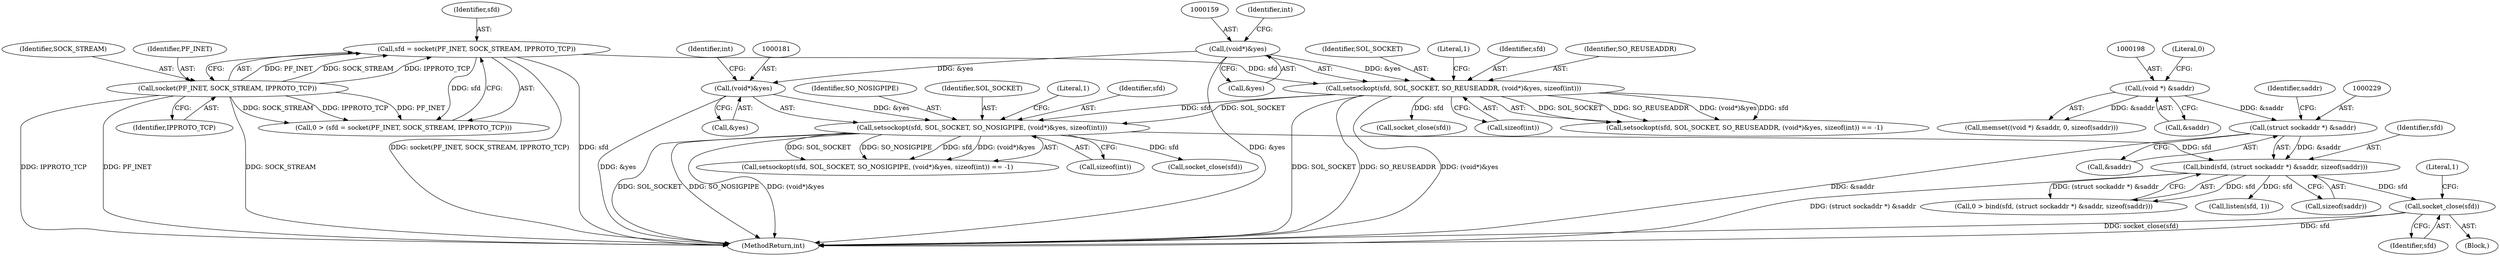digraph "0_libimobiledevice_4397b3376dc4e4cb1c991d0aed61ce6482614196@API" {
"1000237" [label="(Call,socket_close(sfd))"];
"1000226" [label="(Call,bind(sfd, (struct sockaddr *) &saddr, sizeof(saddr)))"];
"1000176" [label="(Call,setsockopt(sfd, SOL_SOCKET, SO_NOSIGPIPE, (void*)&yes, sizeof(int)))"];
"1000154" [label="(Call,setsockopt(sfd, SOL_SOCKET, SO_REUSEADDR, (void*)&yes, sizeof(int)))"];
"1000140" [label="(Call,sfd = socket(PF_INET, SOCK_STREAM, IPPROTO_TCP))"];
"1000142" [label="(Call,socket(PF_INET, SOCK_STREAM, IPPROTO_TCP))"];
"1000158" [label="(Call,(void*)&yes)"];
"1000180" [label="(Call,(void*)&yes)"];
"1000228" [label="(Call,(struct sockaddr *) &saddr)"];
"1000197" [label="(Call,(void *) &saddr)"];
"1000226" [label="(Call,bind(sfd, (struct sockaddr *) &saddr, sizeof(saddr)))"];
"1000184" [label="(Call,sizeof(int))"];
"1000142" [label="(Call,socket(PF_INET, SOCK_STREAM, IPPROTO_TCP))"];
"1000138" [label="(Call,0 > (sfd = socket(PF_INET, SOCK_STREAM, IPPROTO_TCP)))"];
"1000244" [label="(Call,listen(sfd, 1))"];
"1000145" [label="(Identifier,IPPROTO_TCP)"];
"1000182" [label="(Call,&yes)"];
"1000179" [label="(Identifier,SO_NOSIGPIPE)"];
"1000163" [label="(Identifier,int)"];
"1000199" [label="(Call,&saddr)"];
"1000232" [label="(Call,sizeof(saddr))"];
"1000237" [label="(Call,socket_close(sfd))"];
"1000157" [label="(Identifier,SO_REUSEADDR)"];
"1000197" [label="(Call,(void *) &saddr)"];
"1000180" [label="(Call,(void*)&yes)"];
"1000144" [label="(Identifier,SOCK_STREAM)"];
"1000196" [label="(Call,memset((void *) &saddr, 0, sizeof(saddr)))"];
"1000178" [label="(Identifier,SOL_SOCKET)"];
"1000141" [label="(Identifier,sfd)"];
"1000230" [label="(Call,&saddr)"];
"1000191" [label="(Call,socket_close(sfd))"];
"1000176" [label="(Call,setsockopt(sfd, SOL_SOCKET, SO_NOSIGPIPE, (void*)&yes, sizeof(int)))"];
"1000187" [label="(Literal,1)"];
"1000156" [label="(Identifier,SOL_SOCKET)"];
"1000241" [label="(Literal,1)"];
"1000227" [label="(Identifier,sfd)"];
"1000165" [label="(Literal,1)"];
"1000238" [label="(Identifier,sfd)"];
"1000224" [label="(Call,0 > bind(sfd, (struct sockaddr *) &saddr, sizeof(saddr)))"];
"1000175" [label="(Call,setsockopt(sfd, SOL_SOCKET, SO_NOSIGPIPE, (void*)&yes, sizeof(int)) == -1)"];
"1000259" [label="(MethodReturn,int)"];
"1000158" [label="(Call,(void*)&yes)"];
"1000228" [label="(Call,(struct sockaddr *) &saddr)"];
"1000185" [label="(Identifier,int)"];
"1000201" [label="(Literal,0)"];
"1000177" [label="(Identifier,sfd)"];
"1000234" [label="(Block,)"];
"1000233" [label="(Identifier,saddr)"];
"1000155" [label="(Identifier,sfd)"];
"1000169" [label="(Call,socket_close(sfd))"];
"1000154" [label="(Call,setsockopt(sfd, SOL_SOCKET, SO_REUSEADDR, (void*)&yes, sizeof(int)))"];
"1000162" [label="(Call,sizeof(int))"];
"1000143" [label="(Identifier,PF_INET)"];
"1000160" [label="(Call,&yes)"];
"1000153" [label="(Call,setsockopt(sfd, SOL_SOCKET, SO_REUSEADDR, (void*)&yes, sizeof(int)) == -1)"];
"1000140" [label="(Call,sfd = socket(PF_INET, SOCK_STREAM, IPPROTO_TCP))"];
"1000237" -> "1000234"  [label="AST: "];
"1000237" -> "1000238"  [label="CFG: "];
"1000238" -> "1000237"  [label="AST: "];
"1000241" -> "1000237"  [label="CFG: "];
"1000237" -> "1000259"  [label="DDG: socket_close(sfd)"];
"1000237" -> "1000259"  [label="DDG: sfd"];
"1000226" -> "1000237"  [label="DDG: sfd"];
"1000226" -> "1000224"  [label="AST: "];
"1000226" -> "1000232"  [label="CFG: "];
"1000227" -> "1000226"  [label="AST: "];
"1000228" -> "1000226"  [label="AST: "];
"1000232" -> "1000226"  [label="AST: "];
"1000224" -> "1000226"  [label="CFG: "];
"1000226" -> "1000259"  [label="DDG: (struct sockaddr *) &saddr"];
"1000226" -> "1000224"  [label="DDG: sfd"];
"1000226" -> "1000224"  [label="DDG: (struct sockaddr *) &saddr"];
"1000176" -> "1000226"  [label="DDG: sfd"];
"1000228" -> "1000226"  [label="DDG: &saddr"];
"1000226" -> "1000244"  [label="DDG: sfd"];
"1000176" -> "1000175"  [label="AST: "];
"1000176" -> "1000184"  [label="CFG: "];
"1000177" -> "1000176"  [label="AST: "];
"1000178" -> "1000176"  [label="AST: "];
"1000179" -> "1000176"  [label="AST: "];
"1000180" -> "1000176"  [label="AST: "];
"1000184" -> "1000176"  [label="AST: "];
"1000187" -> "1000176"  [label="CFG: "];
"1000176" -> "1000259"  [label="DDG: SOL_SOCKET"];
"1000176" -> "1000259"  [label="DDG: SO_NOSIGPIPE"];
"1000176" -> "1000259"  [label="DDG: (void*)&yes"];
"1000176" -> "1000175"  [label="DDG: SOL_SOCKET"];
"1000176" -> "1000175"  [label="DDG: SO_NOSIGPIPE"];
"1000176" -> "1000175"  [label="DDG: sfd"];
"1000176" -> "1000175"  [label="DDG: (void*)&yes"];
"1000154" -> "1000176"  [label="DDG: sfd"];
"1000154" -> "1000176"  [label="DDG: SOL_SOCKET"];
"1000180" -> "1000176"  [label="DDG: &yes"];
"1000176" -> "1000191"  [label="DDG: sfd"];
"1000154" -> "1000153"  [label="AST: "];
"1000154" -> "1000162"  [label="CFG: "];
"1000155" -> "1000154"  [label="AST: "];
"1000156" -> "1000154"  [label="AST: "];
"1000157" -> "1000154"  [label="AST: "];
"1000158" -> "1000154"  [label="AST: "];
"1000162" -> "1000154"  [label="AST: "];
"1000165" -> "1000154"  [label="CFG: "];
"1000154" -> "1000259"  [label="DDG: SO_REUSEADDR"];
"1000154" -> "1000259"  [label="DDG: (void*)&yes"];
"1000154" -> "1000259"  [label="DDG: SOL_SOCKET"];
"1000154" -> "1000153"  [label="DDG: SOL_SOCKET"];
"1000154" -> "1000153"  [label="DDG: SO_REUSEADDR"];
"1000154" -> "1000153"  [label="DDG: (void*)&yes"];
"1000154" -> "1000153"  [label="DDG: sfd"];
"1000140" -> "1000154"  [label="DDG: sfd"];
"1000158" -> "1000154"  [label="DDG: &yes"];
"1000154" -> "1000169"  [label="DDG: sfd"];
"1000140" -> "1000138"  [label="AST: "];
"1000140" -> "1000142"  [label="CFG: "];
"1000141" -> "1000140"  [label="AST: "];
"1000142" -> "1000140"  [label="AST: "];
"1000138" -> "1000140"  [label="CFG: "];
"1000140" -> "1000259"  [label="DDG: socket(PF_INET, SOCK_STREAM, IPPROTO_TCP)"];
"1000140" -> "1000259"  [label="DDG: sfd"];
"1000140" -> "1000138"  [label="DDG: sfd"];
"1000142" -> "1000140"  [label="DDG: PF_INET"];
"1000142" -> "1000140"  [label="DDG: SOCK_STREAM"];
"1000142" -> "1000140"  [label="DDG: IPPROTO_TCP"];
"1000142" -> "1000145"  [label="CFG: "];
"1000143" -> "1000142"  [label="AST: "];
"1000144" -> "1000142"  [label="AST: "];
"1000145" -> "1000142"  [label="AST: "];
"1000142" -> "1000259"  [label="DDG: SOCK_STREAM"];
"1000142" -> "1000259"  [label="DDG: IPPROTO_TCP"];
"1000142" -> "1000259"  [label="DDG: PF_INET"];
"1000142" -> "1000138"  [label="DDG: PF_INET"];
"1000142" -> "1000138"  [label="DDG: SOCK_STREAM"];
"1000142" -> "1000138"  [label="DDG: IPPROTO_TCP"];
"1000158" -> "1000160"  [label="CFG: "];
"1000159" -> "1000158"  [label="AST: "];
"1000160" -> "1000158"  [label="AST: "];
"1000163" -> "1000158"  [label="CFG: "];
"1000158" -> "1000259"  [label="DDG: &yes"];
"1000158" -> "1000180"  [label="DDG: &yes"];
"1000180" -> "1000182"  [label="CFG: "];
"1000181" -> "1000180"  [label="AST: "];
"1000182" -> "1000180"  [label="AST: "];
"1000185" -> "1000180"  [label="CFG: "];
"1000180" -> "1000259"  [label="DDG: &yes"];
"1000228" -> "1000230"  [label="CFG: "];
"1000229" -> "1000228"  [label="AST: "];
"1000230" -> "1000228"  [label="AST: "];
"1000233" -> "1000228"  [label="CFG: "];
"1000228" -> "1000259"  [label="DDG: &saddr"];
"1000197" -> "1000228"  [label="DDG: &saddr"];
"1000197" -> "1000196"  [label="AST: "];
"1000197" -> "1000199"  [label="CFG: "];
"1000198" -> "1000197"  [label="AST: "];
"1000199" -> "1000197"  [label="AST: "];
"1000201" -> "1000197"  [label="CFG: "];
"1000197" -> "1000196"  [label="DDG: &saddr"];
}
